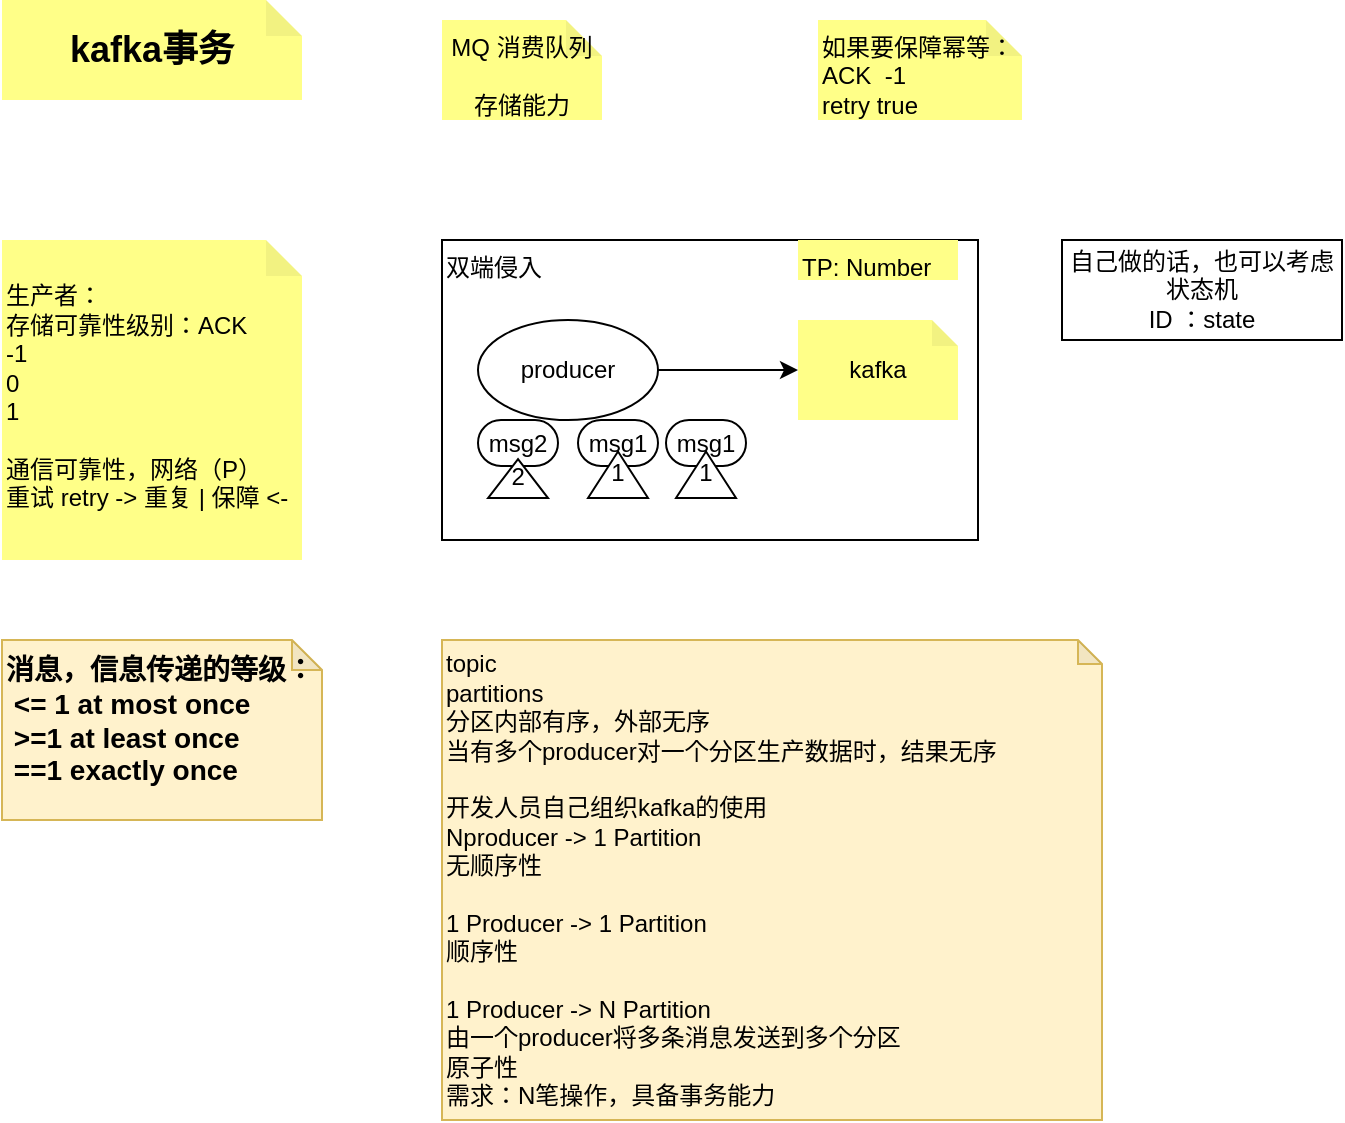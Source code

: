 <mxfile version="24.7.7">
  <diagram name="第 1 页" id="jGy_kaKpE124_-V6ExmP">
    <mxGraphModel dx="794" dy="420" grid="1" gridSize="10" guides="1" tooltips="1" connect="1" arrows="1" fold="1" page="1" pageScale="1" pageWidth="827" pageHeight="1169" math="0" shadow="0">
      <root>
        <mxCell id="0" />
        <mxCell id="1" parent="0" />
        <mxCell id="UA6zIyGJkmY5iBWxBRzS-14" value="双端侵入" style="rounded=0;whiteSpace=wrap;html=1;align=left;verticalAlign=top;" vertex="1" parent="1">
          <mxGeometry x="290" y="160" width="268" height="150" as="geometry" />
        </mxCell>
        <mxCell id="UA6zIyGJkmY5iBWxBRzS-1" value="&lt;div&gt;&lt;br&gt;&lt;/div&gt;&lt;div&gt;生产者：&lt;/div&gt;&lt;div&gt;存储可靠性级别：ACK&lt;/div&gt;&lt;div&gt;-1&lt;/div&gt;&lt;div&gt;0&lt;/div&gt;&lt;div&gt;1&lt;/div&gt;&lt;div&gt;&lt;br&gt;&lt;/div&gt;&lt;div&gt;通信可靠性，网络（P）&lt;/div&gt;&lt;div&gt;重试 retry -&amp;gt; 重复 | 保障 &amp;lt;-&lt;/div&gt;" style="shape=note;whiteSpace=wrap;html=1;backgroundOutline=1;darkOpacity=0.05;fillColor=#ffff88;strokeColor=none;horizontal=1;align=left;verticalAlign=top;size=18;" vertex="1" parent="1">
          <mxGeometry x="70" y="160" width="150" height="160" as="geometry" />
        </mxCell>
        <mxCell id="UA6zIyGJkmY5iBWxBRzS-2" value="kafka事务" style="shape=note;whiteSpace=wrap;html=1;backgroundOutline=1;darkOpacity=0.05;fillColor=#ffff88;strokeColor=none;horizontal=1;align=center;verticalAlign=middle;size=18;fontSize=18;fontStyle=1" vertex="1" parent="1">
          <mxGeometry x="70" y="40" width="150" height="50" as="geometry" />
        </mxCell>
        <mxCell id="UA6zIyGJkmY5iBWxBRzS-5" style="edgeStyle=orthogonalEdgeStyle;rounded=0;orthogonalLoop=1;jettySize=auto;html=1;" edge="1" parent="1" source="UA6zIyGJkmY5iBWxBRzS-3" target="UA6zIyGJkmY5iBWxBRzS-4">
          <mxGeometry relative="1" as="geometry" />
        </mxCell>
        <mxCell id="UA6zIyGJkmY5iBWxBRzS-3" value="producer" style="ellipse;whiteSpace=wrap;html=1;" vertex="1" parent="1">
          <mxGeometry x="308" y="200" width="90" height="50" as="geometry" />
        </mxCell>
        <mxCell id="UA6zIyGJkmY5iBWxBRzS-4" value="kafka" style="shape=note;whiteSpace=wrap;html=1;backgroundOutline=1;darkOpacity=0.05;fillColor=#ffff88;strokeColor=none;horizontal=1;align=center;verticalAlign=middle;size=13;" vertex="1" parent="1">
          <mxGeometry x="468" y="200" width="80" height="50" as="geometry" />
        </mxCell>
        <mxCell id="UA6zIyGJkmY5iBWxBRzS-6" value="msg1" style="rounded=1;whiteSpace=wrap;html=1;arcSize=50;" vertex="1" parent="1">
          <mxGeometry x="358" y="250" width="40" height="23" as="geometry" />
        </mxCell>
        <mxCell id="UA6zIyGJkmY5iBWxBRzS-7" value="1" style="triangle;whiteSpace=wrap;html=1;rotation=-90;textDirection=vertical-lr;" vertex="1" parent="1">
          <mxGeometry x="366.38" y="262.38" width="23.25" height="30" as="geometry" />
        </mxCell>
        <mxCell id="UA6zIyGJkmY5iBWxBRzS-8" value="msg1" style="rounded=1;whiteSpace=wrap;html=1;arcSize=50;" vertex="1" parent="1">
          <mxGeometry x="402" y="250" width="40" height="23" as="geometry" />
        </mxCell>
        <mxCell id="UA6zIyGJkmY5iBWxBRzS-9" value="1" style="triangle;whiteSpace=wrap;html=1;rotation=-90;textDirection=vertical-lr;" vertex="1" parent="1">
          <mxGeometry x="410.38" y="262.38" width="23.25" height="30" as="geometry" />
        </mxCell>
        <mxCell id="UA6zIyGJkmY5iBWxBRzS-10" value="msg2" style="rounded=1;whiteSpace=wrap;html=1;arcSize=50;" vertex="1" parent="1">
          <mxGeometry x="308" y="250" width="40" height="23" as="geometry" />
        </mxCell>
        <mxCell id="UA6zIyGJkmY5iBWxBRzS-11" value="2" style="triangle;whiteSpace=wrap;html=1;rotation=-90;textDirection=vertical-lr;" vertex="1" parent="1">
          <mxGeometry x="318.32" y="264.32" width="19.39" height="30" as="geometry" />
        </mxCell>
        <mxCell id="UA6zIyGJkmY5iBWxBRzS-12" value="TP: Number" style="shape=note;whiteSpace=wrap;html=1;backgroundOutline=1;darkOpacity=0.05;fillColor=#ffff88;strokeColor=none;horizontal=1;align=left;verticalAlign=top;size=0;" vertex="1" parent="1">
          <mxGeometry x="468" y="160" width="80" height="20" as="geometry" />
        </mxCell>
        <mxCell id="UA6zIyGJkmY5iBWxBRzS-15" value="MQ 消费队列&lt;div&gt;&lt;br&gt;&lt;/div&gt;&lt;div&gt;存储能力&lt;/div&gt;" style="shape=note;whiteSpace=wrap;html=1;backgroundOutline=1;darkOpacity=0.05;fillColor=#ffff88;strokeColor=none;horizontal=1;align=center;verticalAlign=top;size=18;" vertex="1" parent="1">
          <mxGeometry x="290" y="50" width="80" height="50" as="geometry" />
        </mxCell>
        <mxCell id="UA6zIyGJkmY5iBWxBRzS-16" value="如果要保障幂等：&lt;div&gt;ACK&amp;nbsp; -1&amp;nbsp;&lt;/div&gt;&lt;div&gt;retry true&lt;/div&gt;" style="shape=note;whiteSpace=wrap;html=1;backgroundOutline=1;darkOpacity=0.05;fillColor=#ffff88;strokeColor=none;horizontal=1;align=left;verticalAlign=top;size=18;" vertex="1" parent="1">
          <mxGeometry x="478" y="50" width="102" height="50" as="geometry" />
        </mxCell>
        <mxCell id="UA6zIyGJkmY5iBWxBRzS-17" value="自己做的话，也可以考虑状态机&lt;div&gt;ID ：state&lt;/div&gt;" style="rounded=0;whiteSpace=wrap;html=1;align=center;verticalAlign=middle;" vertex="1" parent="1">
          <mxGeometry x="600" y="160" width="140" height="50" as="geometry" />
        </mxCell>
        <mxCell id="UA6zIyGJkmY5iBWxBRzS-18" value="消息，信息传递的等级：&lt;div style=&quot;font-size: 14px;&quot;&gt;&amp;nbsp;&amp;lt;= 1 at most once&lt;/div&gt;&lt;div style=&quot;font-size: 14px;&quot;&gt;&amp;nbsp;&amp;gt;=1 at least once&lt;/div&gt;&lt;div style=&quot;font-size: 14px;&quot;&gt;&amp;nbsp;==1 exactly once&lt;/div&gt;" style="shape=note;whiteSpace=wrap;html=1;backgroundOutline=1;darkOpacity=0.05;fillColor=#fff2cc;strokeColor=#d6b656;horizontal=1;align=left;verticalAlign=top;size=15;fontStyle=1;fontSize=14;" vertex="1" parent="1">
          <mxGeometry x="70" y="360" width="160" height="90" as="geometry" />
        </mxCell>
        <mxCell id="UA6zIyGJkmY5iBWxBRzS-19" value="topic&lt;div&gt;partitions&lt;/div&gt;&lt;div&gt;分区内部有序，外部无序&lt;/div&gt;&lt;div&gt;当有多个producer对一个分区生产数据时，结果无序&lt;/div&gt;&lt;div&gt;&lt;br&gt;&lt;/div&gt;&lt;div&gt;开发人员自己组织kafka的使用&lt;/div&gt;&lt;div&gt;Nproducer -&amp;gt; 1 Partition&lt;/div&gt;&lt;div&gt;无顺序性&lt;/div&gt;&lt;div&gt;&lt;br&gt;&lt;/div&gt;&lt;div&gt;1 Producer -&amp;gt; 1 Partition&lt;/div&gt;&lt;div&gt;顺序性&lt;/div&gt;&lt;div&gt;&lt;br&gt;&lt;/div&gt;&lt;div&gt;1 Producer -&amp;gt; N Partition&lt;/div&gt;&lt;div&gt;由一个producer将多条消息发送到多个分区&lt;/div&gt;&lt;div&gt;原子性&lt;/div&gt;&lt;div&gt;需求：N笔操作，具备事务能力&lt;/div&gt;" style="shape=note;whiteSpace=wrap;html=1;backgroundOutline=1;darkOpacity=0.05;fillColor=#fff2cc;strokeColor=#d6b656;horizontal=1;align=left;verticalAlign=middle;size=12;" vertex="1" parent="1">
          <mxGeometry x="290" y="360" width="330" height="240" as="geometry" />
        </mxCell>
      </root>
    </mxGraphModel>
  </diagram>
</mxfile>
